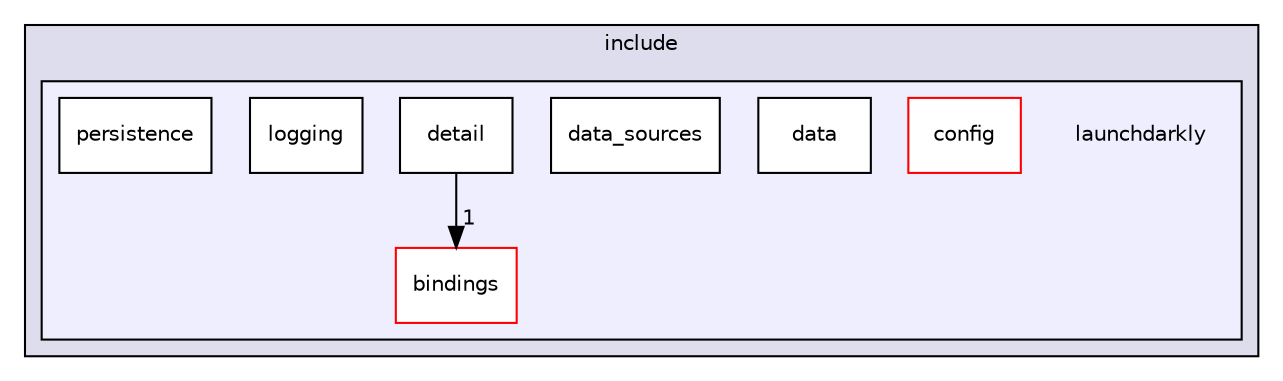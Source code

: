 digraph "/home/runner/work/cpp-sdks/cpp-sdks/libs/common/include/launchdarkly" {
  compound=true
  node [ fontsize="10", fontname="Helvetica"];
  edge [ labelfontsize="10", labelfontname="Helvetica"];
  subgraph clusterdir_11fbc4217d50ab21044e5ad6614aede5 {
    graph [ bgcolor="#ddddee", pencolor="black", label="include" fontname="Helvetica", fontsize="10", URL="dir_11fbc4217d50ab21044e5ad6614aede5.html"]
  subgraph clusterdir_c2789b74e52f267e573e47eeca4ce986 {
    graph [ bgcolor="#eeeeff", pencolor="black", label="" URL="dir_c2789b74e52f267e573e47eeca4ce986.html"];
    dir_c2789b74e52f267e573e47eeca4ce986 [shape=plaintext label="launchdarkly"];
  dir_8ddda2b6b4691bae2ed91aa320669d40 [shape=box label="bindings" fillcolor="white" style="filled" color="red" URL="dir_8ddda2b6b4691bae2ed91aa320669d40.html"];
  dir_37d38035c0bfec079c2d92d76e5f8932 [shape=box label="config" fillcolor="white" style="filled" color="red" URL="dir_37d38035c0bfec079c2d92d76e5f8932.html"];
  dir_cf17b606f29096192cc30d36af9de9bb [shape=box label="data" fillcolor="white" style="filled" URL="dir_cf17b606f29096192cc30d36af9de9bb.html"];
  dir_0f6acd38ad3633d0391140c13546ca71 [shape=box label="data_sources" fillcolor="white" style="filled" URL="dir_0f6acd38ad3633d0391140c13546ca71.html"];
  dir_e0fa3f061681c3f5a9f20d51ed6b9d16 [shape=box label="detail" fillcolor="white" style="filled" URL="dir_e0fa3f061681c3f5a9f20d51ed6b9d16.html"];
  dir_72ea60c460755b155af432e7ee664971 [shape=box label="logging" fillcolor="white" style="filled" URL="dir_72ea60c460755b155af432e7ee664971.html"];
  dir_c693f35ac62beed865597f35ad6571f8 [shape=box label="persistence" fillcolor="white" style="filled" URL="dir_c693f35ac62beed865597f35ad6571f8.html"];
  }
  }
  dir_e0fa3f061681c3f5a9f20d51ed6b9d16->dir_8ddda2b6b4691bae2ed91aa320669d40 [headlabel="1", labeldistance=1.5 headhref="dir_000015_000003.html"];
}
